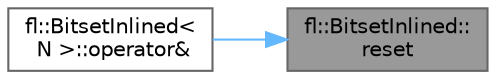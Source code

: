 digraph "fl::BitsetInlined::reset"
{
 // INTERACTIVE_SVG=YES
 // LATEX_PDF_SIZE
  bgcolor="transparent";
  edge [fontname=Helvetica,fontsize=10,labelfontname=Helvetica,labelfontsize=10];
  node [fontname=Helvetica,fontsize=10,shape=box,height=0.2,width=0.4];
  rankdir="RL";
  Node1 [id="Node000001",label="fl::BitsetInlined::\lreset",height=0.2,width=0.4,color="gray40", fillcolor="grey60", style="filled", fontcolor="black",tooltip="Resets all bits to zero."];
  Node1 -> Node2 [id="edge1_Node000001_Node000002",dir="back",color="steelblue1",style="solid",tooltip=" "];
  Node2 [id="Node000002",label="fl::BitsetInlined\<\l N \>::operator&",height=0.2,width=0.4,color="grey40", fillcolor="white", style="filled",URL="$d6/d6a/classfl_1_1_bitset_inlined_a190133e3b14a149d7caa5ece39c5283e.html#a190133e3b14a149d7caa5ece39c5283e",tooltip=" "];
}
